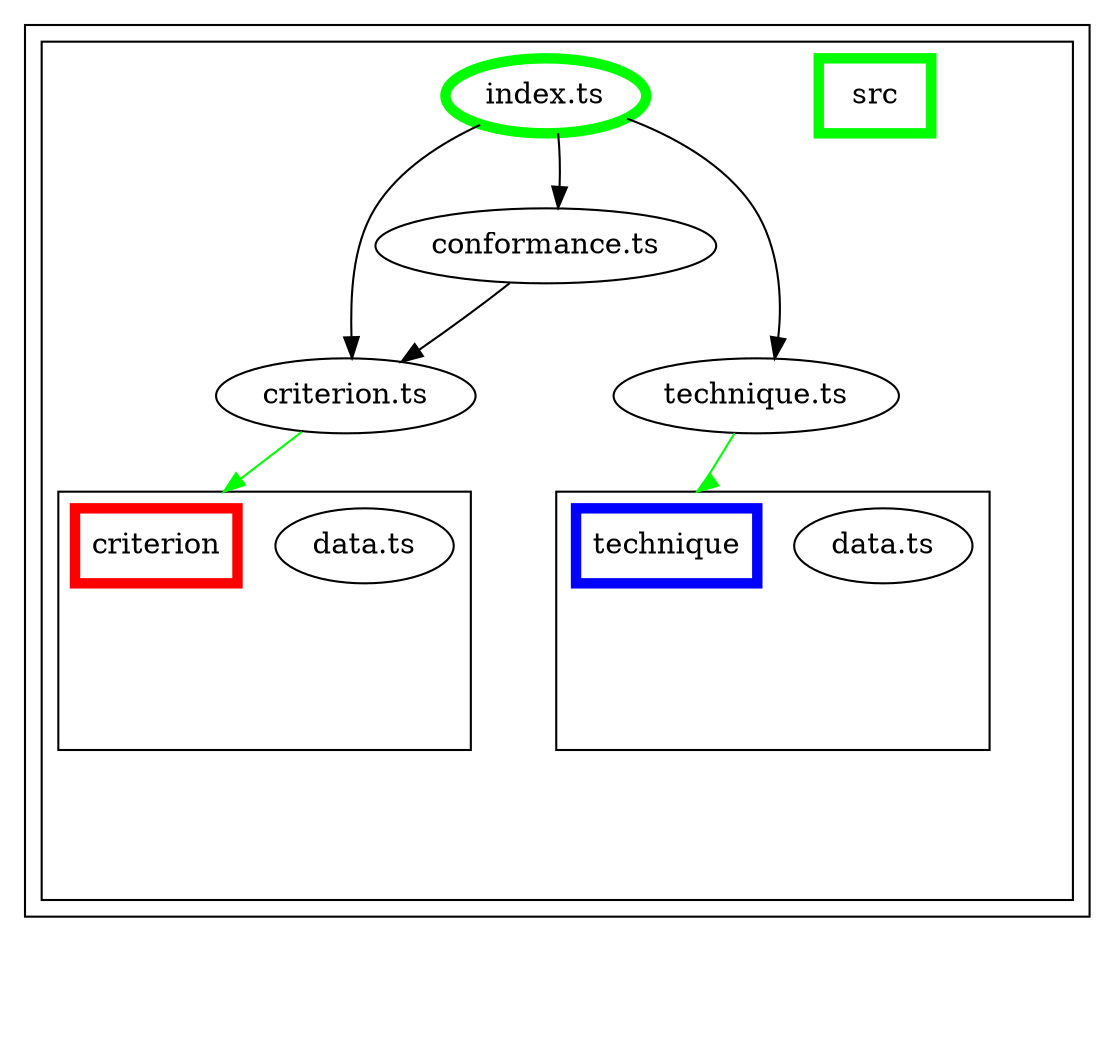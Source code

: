 digraph "dependency-graph-[object Object]" {
  compound = true;
  "dependency-graph-[object Object]" [
    style = "invis";
  ];
  "src/criterion.ts";
  "src/criterion/data.ts";
  "name_src/criterion";
  "src/conformance.ts";
  "src/technique.ts";
  "src/technique/data.ts";
  "name_src/technique";
  subgraph "cluster_src" {
    color = "#000000";
    label = "";
    "name_src" [
      penwidth = 5;
      shape = "rectangle";
      color = "#00ff00";
      label = "src";
    ];
    "exit_src" [
      style = "invis";
    ];
    subgraph "cluster_src" {
      color = "#000000";
      label = "";
      "name_src" [
        penwidth = 5;
        shape = "rectangle";
        color = "#00ff00";
        label = "src";
      ];
      "exit_src" [
        style = "invis";
      ];
      "src/conformance.ts" [
        label = "conformance.ts";
      ];
      "src/criterion.ts" [
        label = "criterion.ts";
      ];
      "src/index.ts" [
        label = "index.ts";
        color = "#00ff00";
        penwidth = 5;
      ];
      "src/technique.ts" [
        label = "technique.ts";
      ];
      subgraph "cluster_src/criterion" {
        color = "#000000";
        label = "";
        "name_src/criterion" [
          penwidth = 5;
          shape = "rectangle";
          color = "#ff0000";
          label = "criterion";
        ];
        "exit_src/criterion" [
          style = "invis";
        ];
        "src/criterion/data.ts" [
          label = "data.ts";
        ];
        "src/criterion/data.ts" -> "exit_src/criterion" [
          style = "invis";
        ];
      }
      subgraph "cluster_src/technique" {
        color = "#000000";
        label = "";
        "name_src/technique" [
          penwidth = 5;
          shape = "rectangle";
          color = "#0000ff";
          label = "technique";
        ];
        "exit_src/technique" [
          style = "invis";
        ];
        "src/technique/data.ts" [
          label = "data.ts";
        ];
        "src/technique/data.ts" -> "exit_src/technique" [
          style = "invis";
        ];
      }
      "src/conformance.ts" -> "exit_src" [
        style = "invis";
      ];
      "src/criterion.ts" -> "exit_src" [
        style = "invis";
      ];
      "exit_src/criterion" -> "exit_src" [
        style = "invis";
      ];
      "src/index.ts" -> "exit_src" [
        style = "invis";
      ];
      "src/technique.ts" -> "exit_src" [
        style = "invis";
      ];
      "exit_src/technique" -> "exit_src" [
        style = "invis";
      ];
    }
    "exit_src" -> "exit_src" [
      style = "invis";
    ];
    "exit_src" -> "exit_src" [
      style = "invis";
    ];
    "exit_src" -> "exit_src" [
      style = "invis";
    ];
    "exit_src" -> "exit_src" [
      style = "invis";
    ];
    "exit_src" -> "exit_src" [
      style = "invis";
    ];
    "exit_src" -> "exit_src" [
      style = "invis";
    ];
  }
  "exit_src" -> "dependency-graph-[object Object]" [
    style = "invis";
  ];
  "src/conformance.ts" -> "src/criterion.ts" [
    style = "invis";
  ];
  "src/conformance.ts" -> "src/criterion.ts" [
    style = "solid";
    ltail = "cluster_src/conformance.ts";
    lhead = "cluster_src/criterion.ts";
    color = "black";
  ];
  "src/criterion.ts" -> "name_src/criterion" [
    style = "solid";
    ltail = "cluster_src/criterion.ts";
    lhead = "cluster_src/criterion";
    color = "#00ff00";
  ];
  "src/index.ts" -> "src/conformance.ts" [
    style = "invis";
  ];
  "src/index.ts" -> "src/conformance.ts" [
    style = "solid";
    ltail = "cluster_src/index.ts";
    lhead = "cluster_src/conformance.ts";
    color = "black";
  ];
  "src/index.ts" -> "src/criterion.ts" [
    style = "invis";
  ];
  "src/index.ts" -> "src/criterion.ts" [
    style = "solid";
    ltail = "cluster_src/index.ts";
    lhead = "cluster_src/criterion.ts";
    color = "black";
  ];
  "src/index.ts" -> "src/technique.ts" [
    style = "invis";
  ];
  "src/index.ts" -> "src/technique.ts" [
    style = "solid";
    ltail = "cluster_src/index.ts";
    lhead = "cluster_src/technique.ts";
    color = "black";
  ];
  "src/technique.ts" -> "name_src/technique" [
    style = "solid";
    ltail = "cluster_src/technique.ts";
    lhead = "cluster_src/technique";
    color = "#00ff00";
  ];
}